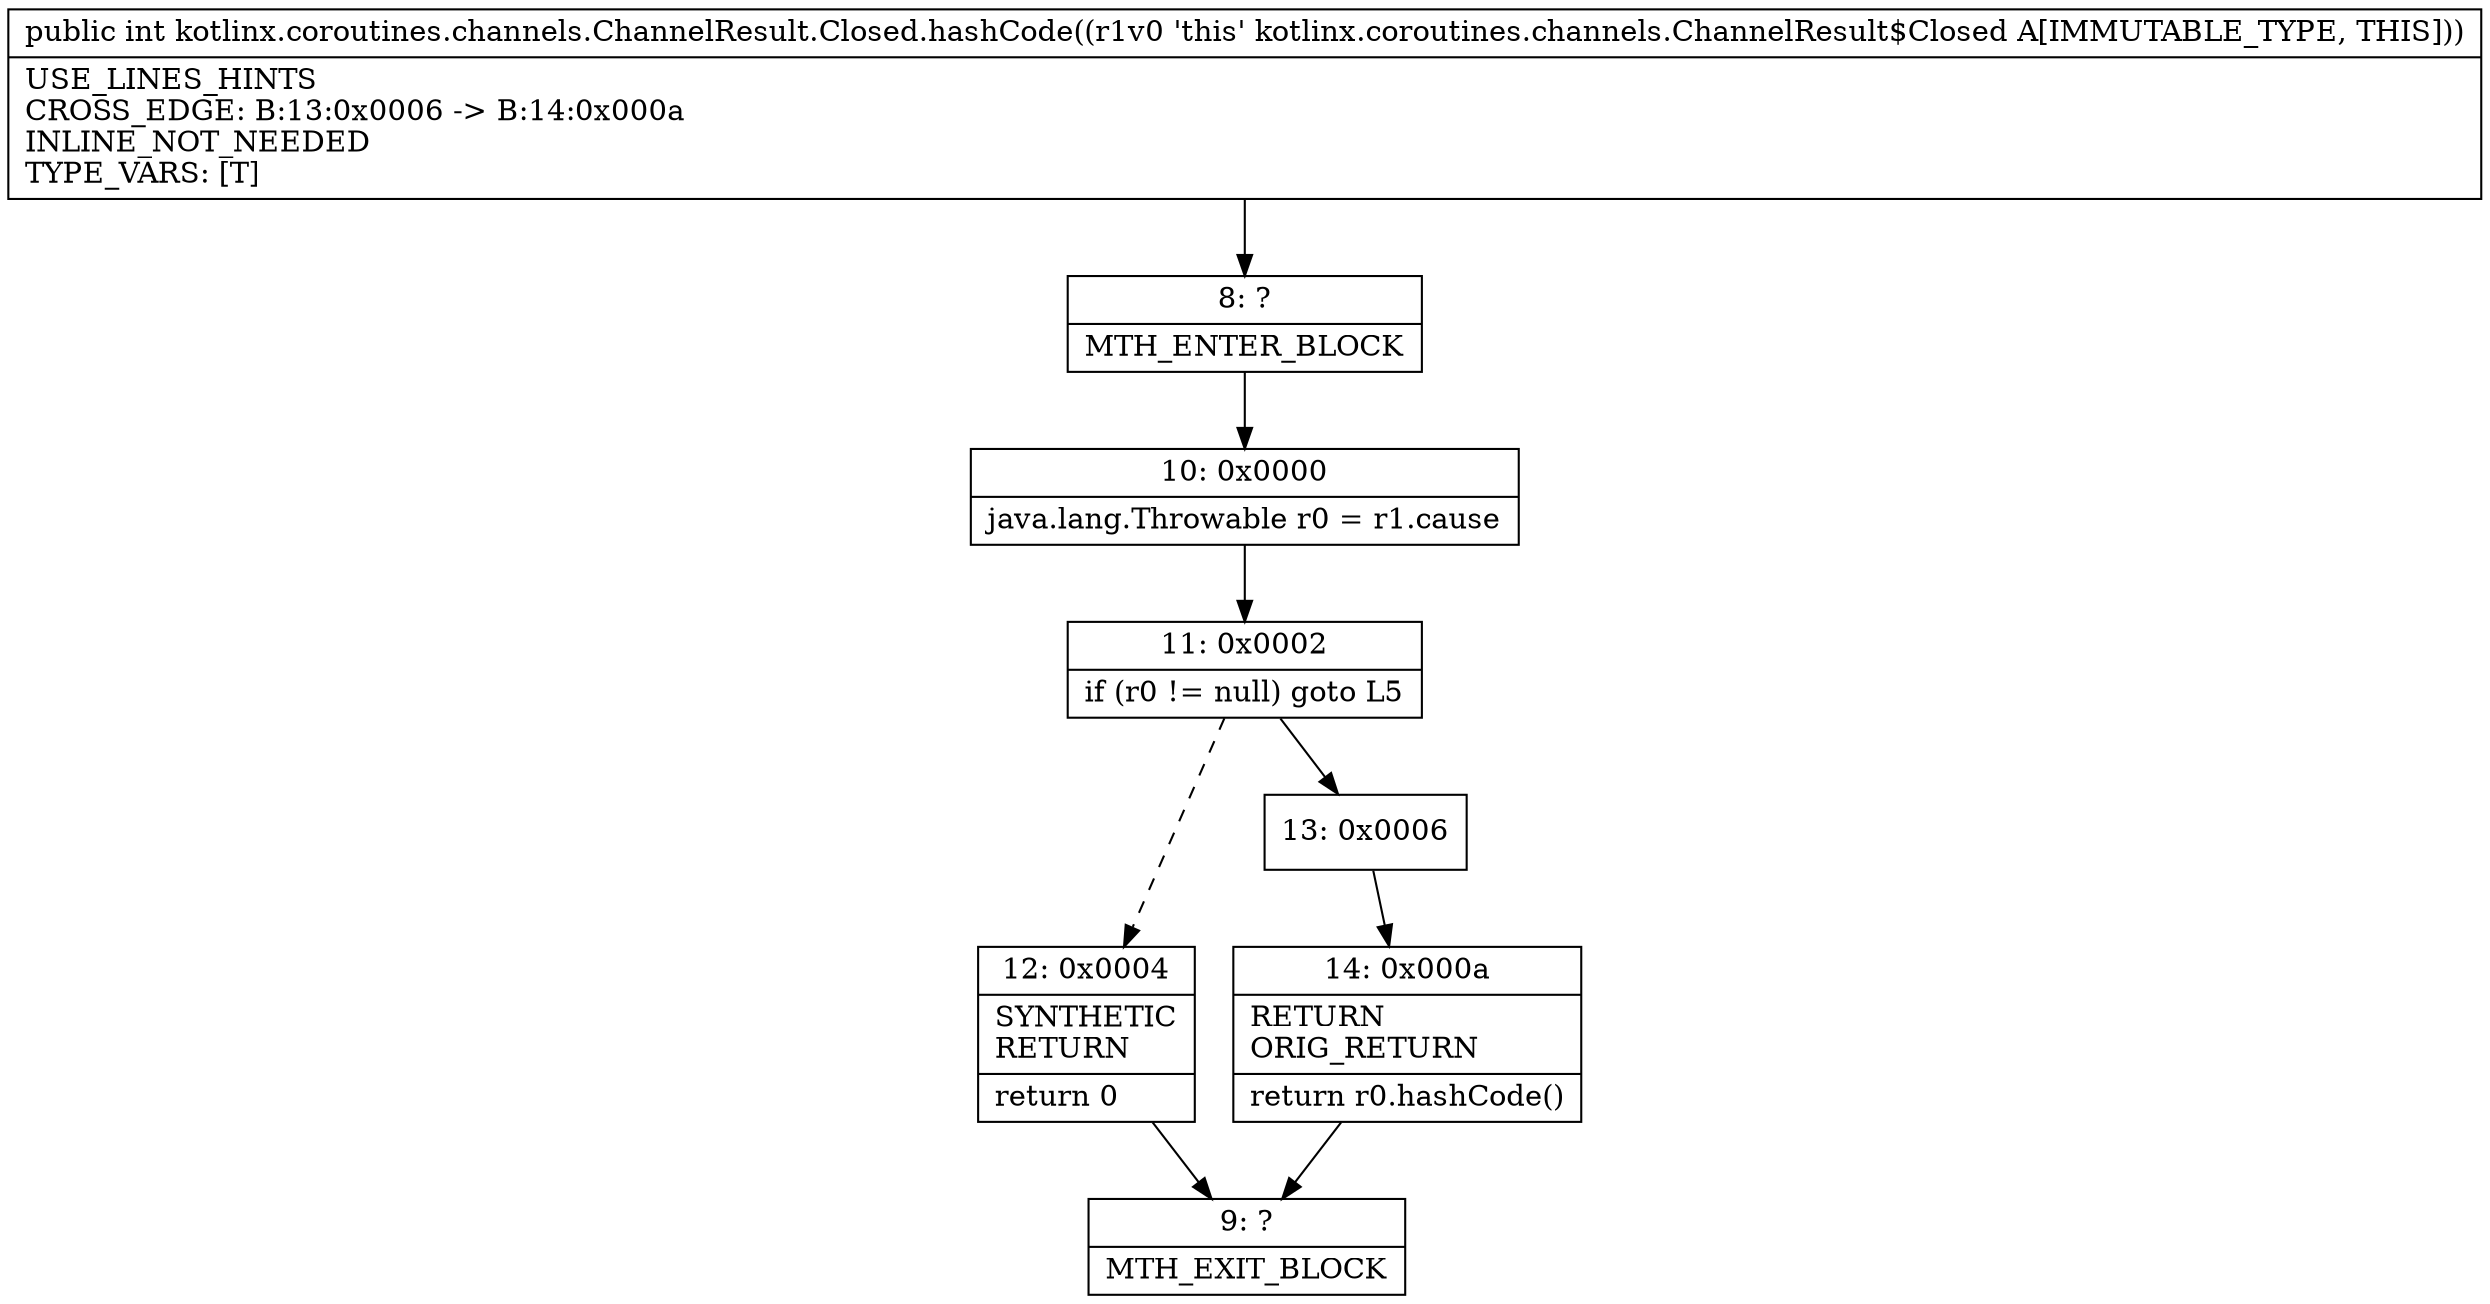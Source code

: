 digraph "CFG forkotlinx.coroutines.channels.ChannelResult.Closed.hashCode()I" {
Node_8 [shape=record,label="{8\:\ ?|MTH_ENTER_BLOCK\l}"];
Node_10 [shape=record,label="{10\:\ 0x0000|java.lang.Throwable r0 = r1.cause\l}"];
Node_11 [shape=record,label="{11\:\ 0x0002|if (r0 != null) goto L5\l}"];
Node_12 [shape=record,label="{12\:\ 0x0004|SYNTHETIC\lRETURN\l|return 0\l}"];
Node_9 [shape=record,label="{9\:\ ?|MTH_EXIT_BLOCK\l}"];
Node_13 [shape=record,label="{13\:\ 0x0006}"];
Node_14 [shape=record,label="{14\:\ 0x000a|RETURN\lORIG_RETURN\l|return r0.hashCode()\l}"];
MethodNode[shape=record,label="{public int kotlinx.coroutines.channels.ChannelResult.Closed.hashCode((r1v0 'this' kotlinx.coroutines.channels.ChannelResult$Closed A[IMMUTABLE_TYPE, THIS]))  | USE_LINES_HINTS\lCROSS_EDGE: B:13:0x0006 \-\> B:14:0x000a\lINLINE_NOT_NEEDED\lTYPE_VARS: [T]\l}"];
MethodNode -> Node_8;Node_8 -> Node_10;
Node_10 -> Node_11;
Node_11 -> Node_12[style=dashed];
Node_11 -> Node_13;
Node_12 -> Node_9;
Node_13 -> Node_14;
Node_14 -> Node_9;
}


